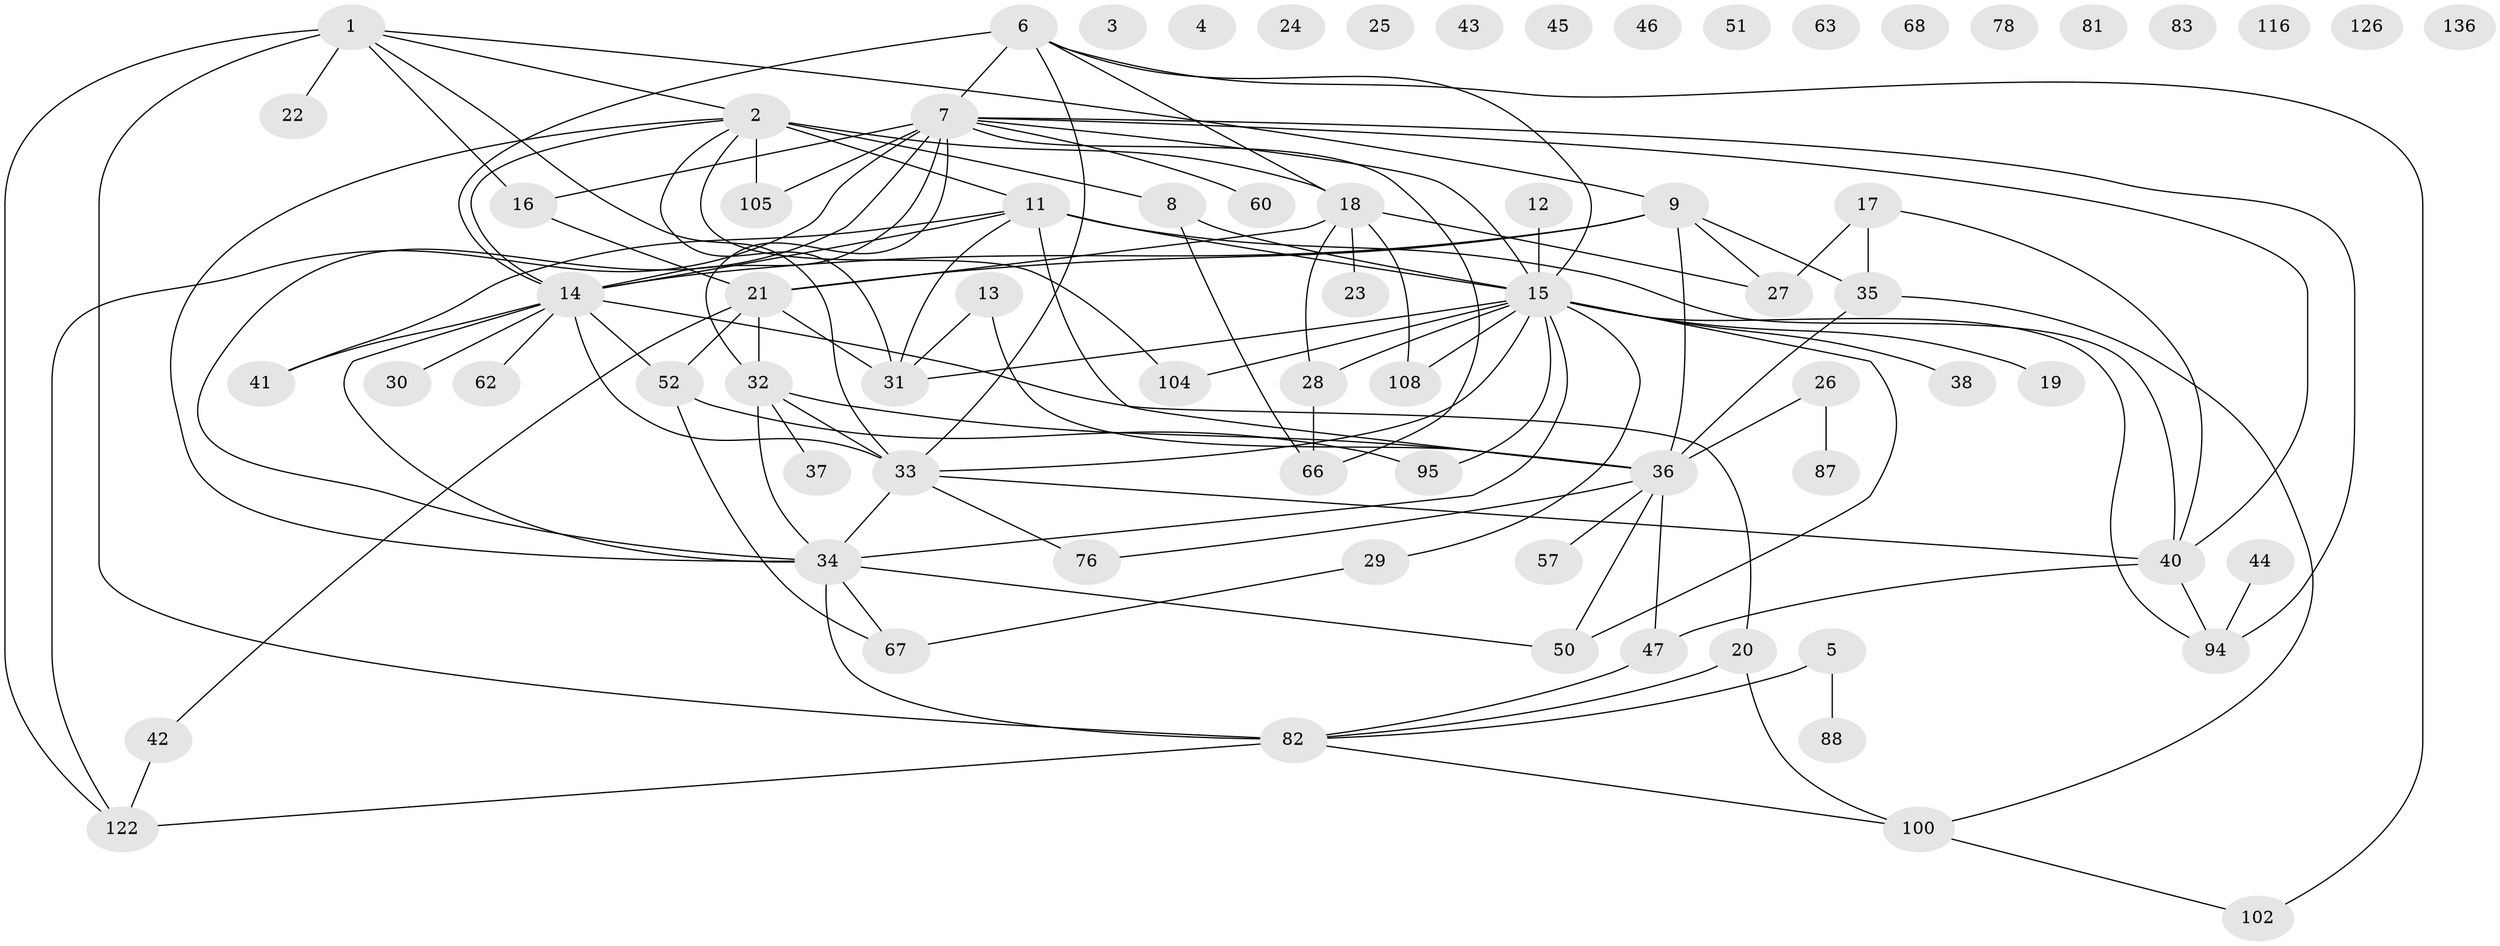 // original degree distribution, {6: 0.0547945205479452, 3: 0.2054794520547945, 0: 0.1095890410958904, 2: 0.23972602739726026, 5: 0.07534246575342465, 1: 0.1506849315068493, 4: 0.13013698630136986, 7: 0.02054794520547945, 8: 0.0136986301369863}
// Generated by graph-tools (version 1.1) at 2025/12/03/09/25 04:12:52]
// undirected, 73 vertices, 114 edges
graph export_dot {
graph [start="1"]
  node [color=gray90,style=filled];
  1 [super="+69+59+71"];
  2 [super="+73+39"];
  3;
  4;
  5;
  6 [super="+10"];
  7 [super="+58+134+54"];
  8;
  9 [super="+91"];
  11 [super="+90"];
  12;
  13;
  14 [super="+101"];
  15 [super="+135+130+72"];
  16 [super="+138"];
  17 [super="+53"];
  18 [super="+65"];
  19;
  20;
  21 [super="+89+97"];
  22;
  23;
  24;
  25;
  26;
  27 [super="+75"];
  28;
  29;
  30 [super="+49"];
  31 [super="+70"];
  32;
  33 [super="+93"];
  34 [super="+55"];
  35;
  36 [super="+86+131"];
  37 [super="+48"];
  38;
  40 [super="+74+129+79"];
  41;
  42 [super="+92+127"];
  43;
  44;
  45;
  46;
  47 [super="+109"];
  50;
  51;
  52 [super="+115"];
  57;
  60;
  62;
  63;
  66 [super="+132"];
  67 [super="+84+128+140"];
  68;
  76;
  78;
  81;
  82 [super="+107+99"];
  83;
  87;
  88;
  94;
  95;
  100 [super="+111"];
  102;
  104;
  105;
  108;
  116;
  122 [super="+123"];
  126;
  136;
  1 -- 9;
  1 -- 16;
  1 -- 2;
  1 -- 122;
  1 -- 82 [weight=2];
  1 -- 33;
  1 -- 22;
  2 -- 8;
  2 -- 104;
  2 -- 105 [weight=2];
  2 -- 14;
  2 -- 31;
  2 -- 18 [weight=2];
  2 -- 34;
  2 -- 11;
  5 -- 88;
  5 -- 82;
  6 -- 102;
  6 -- 33;
  6 -- 18;
  6 -- 7;
  6 -- 14 [weight=3];
  6 -- 15;
  7 -- 94;
  7 -- 122;
  7 -- 60;
  7 -- 14 [weight=2];
  7 -- 16;
  7 -- 32;
  7 -- 34 [weight=2];
  7 -- 66;
  7 -- 105;
  7 -- 40;
  7 -- 15;
  8 -- 66;
  8 -- 15;
  9 -- 35;
  9 -- 36;
  9 -- 27;
  9 -- 14 [weight=2];
  9 -- 21;
  11 -- 40;
  11 -- 15;
  11 -- 36;
  11 -- 41;
  11 -- 14;
  11 -- 31;
  12 -- 15;
  13 -- 36;
  13 -- 31;
  14 -- 20;
  14 -- 41;
  14 -- 52;
  14 -- 62;
  14 -- 34;
  14 -- 33;
  14 -- 30;
  15 -- 50;
  15 -- 19;
  15 -- 28 [weight=2];
  15 -- 108;
  15 -- 34;
  15 -- 33;
  15 -- 38;
  15 -- 104;
  15 -- 95;
  15 -- 29;
  15 -- 94;
  15 -- 31 [weight=2];
  16 -- 21;
  17 -- 35;
  17 -- 40;
  17 -- 27;
  18 -- 23;
  18 -- 108;
  18 -- 21;
  18 -- 27;
  18 -- 28;
  20 -- 100;
  20 -- 82;
  21 -- 31;
  21 -- 32;
  21 -- 52;
  21 -- 42;
  26 -- 87;
  26 -- 36;
  28 -- 66;
  29 -- 67;
  32 -- 36;
  32 -- 34;
  32 -- 33;
  32 -- 37;
  33 -- 34 [weight=2];
  33 -- 76;
  33 -- 40;
  34 -- 67;
  34 -- 50;
  34 -- 82;
  35 -- 100;
  35 -- 36;
  36 -- 50;
  36 -- 76;
  36 -- 47;
  36 -- 57;
  40 -- 47;
  40 -- 94;
  42 -- 122;
  44 -- 94;
  47 -- 82;
  52 -- 67;
  52 -- 95;
  82 -- 100;
  82 -- 122;
  100 -- 102;
}
